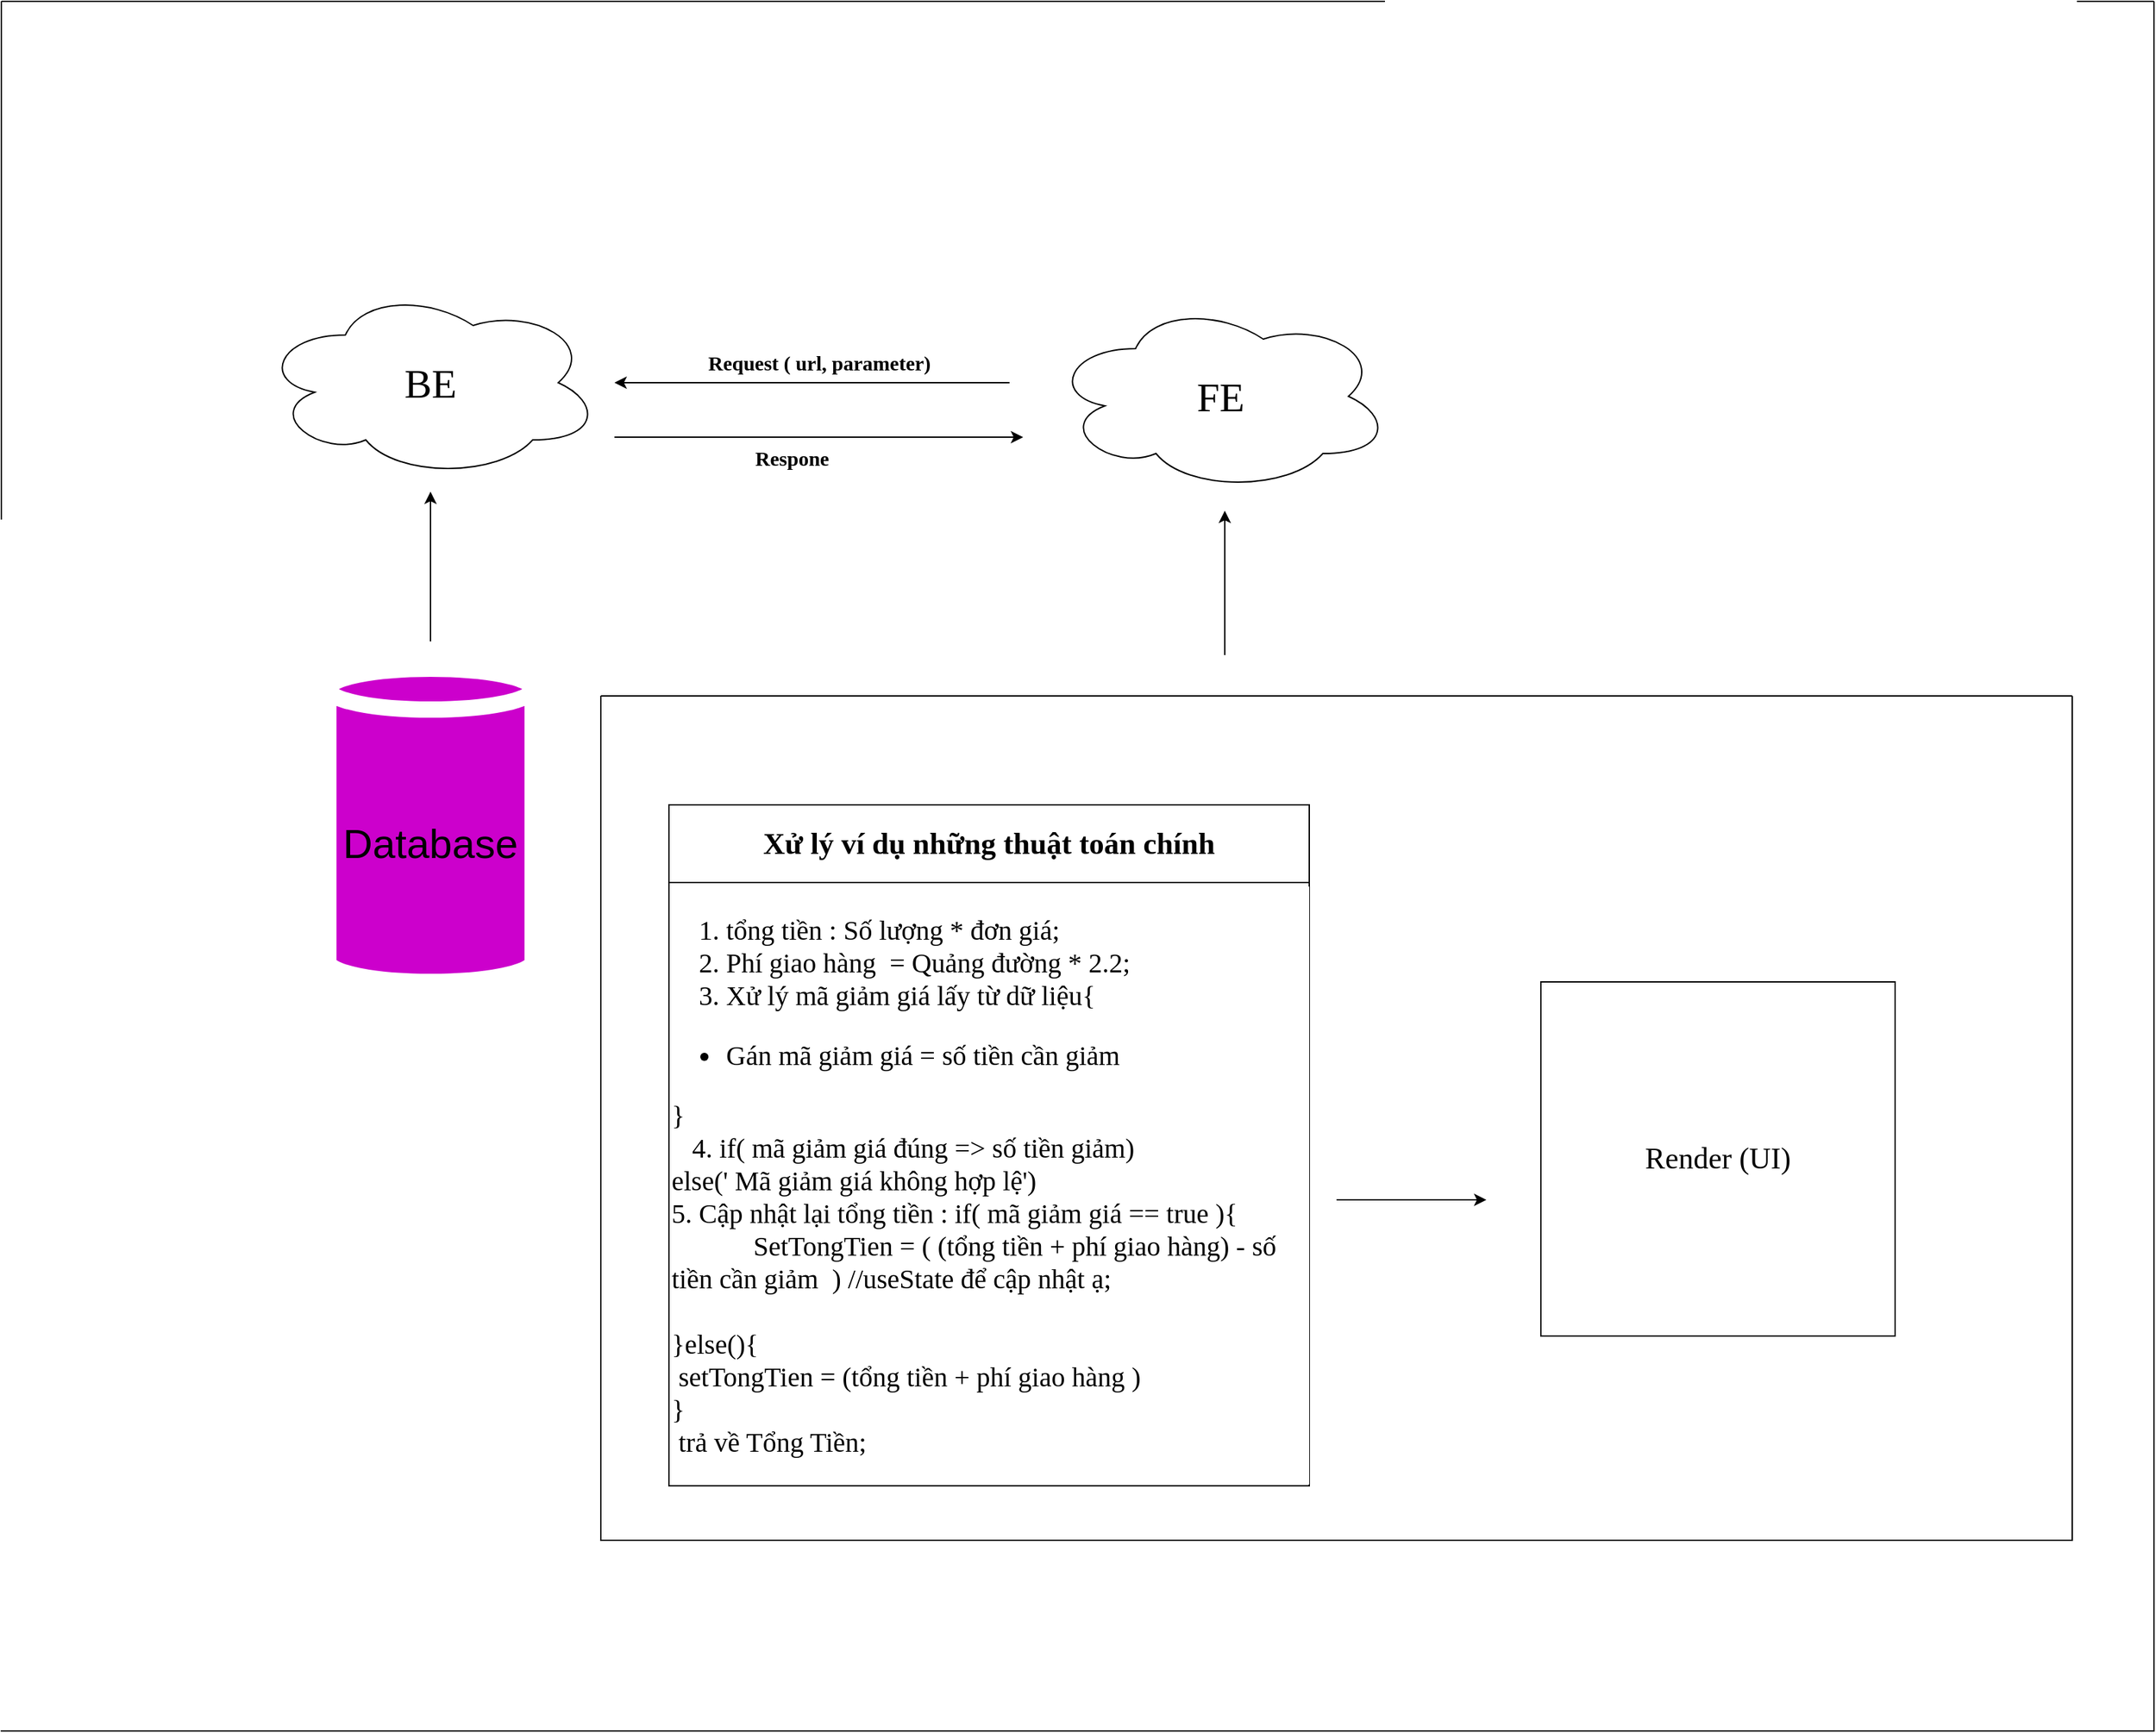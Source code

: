 <mxfile version="20.3.6" type="github">
  <diagram id="7zGOvlO_Lh0yQemsiawO" name="Trang-1">
    <mxGraphModel dx="3910" dy="2340" grid="1" gridSize="10" guides="1" tooltips="1" connect="1" arrows="1" fold="1" page="1" pageScale="1" pageWidth="1654" pageHeight="2336" math="0" shadow="0">
      <root>
        <mxCell id="0" />
        <mxCell id="1" parent="0" />
        <mxCell id="ZPOjNXaPJvj47odMB5dd-1" value="" style="swimlane;startSize=0;gradientColor=default;fillColor=none;fontColor=default;labelBorderColor=none;" vertex="1" parent="1">
          <mxGeometry x="830" y="600" width="1580" height="1270" as="geometry" />
        </mxCell>
        <mxCell id="ZPOjNXaPJvj47odMB5dd-7" value="&lt;font style=&quot;font-size: 30px;&quot;&gt;Database&lt;/font&gt;" style="shape=cylinder3;whiteSpace=wrap;html=1;boundedLbl=1;backgroundOutline=1;size=15;labelBackgroundColor=none;strokeColor=#FFFFFF;strokeWidth=12;fontSize=20;fillColor=#CC00CC;" vertex="1" parent="ZPOjNXaPJvj47odMB5dd-1">
          <mxGeometry x="240" y="490" width="150" height="230" as="geometry" />
        </mxCell>
        <mxCell id="ZPOjNXaPJvj47odMB5dd-8" value="" style="endArrow=classic;html=1;rounded=0;fontSize=30;fontColor=default;verticalAlign=top;" edge="1" parent="ZPOjNXaPJvj47odMB5dd-1">
          <mxGeometry width="50" height="50" relative="1" as="geometry">
            <mxPoint x="315" y="470" as="sourcePoint" />
            <mxPoint x="315" y="360" as="targetPoint" />
          </mxGeometry>
        </mxCell>
        <mxCell id="ZPOjNXaPJvj47odMB5dd-9" value="" style="swimlane;startSize=0;labelBackgroundColor=none;strokeColor=default;strokeWidth=1;fontSize=30;fontColor=default;fillColor=#CC00CC;gradientColor=default;" vertex="1" parent="ZPOjNXaPJvj47odMB5dd-1">
          <mxGeometry x="440" y="510" width="1080" height="620" as="geometry" />
        </mxCell>
        <mxCell id="ZPOjNXaPJvj47odMB5dd-19" value="" style="shape=table;startSize=0;container=1;collapsible=0;childLayout=tableLayout;labelBackgroundColor=default;labelBorderColor=none;strokeColor=default;strokeWidth=1;fontFamily=Times New Roman;fontSize=15;fontColor=default;fillColor=none;gradientColor=default;" vertex="1" parent="ZPOjNXaPJvj47odMB5dd-9">
          <mxGeometry x="50" y="80" width="470" height="500" as="geometry" />
        </mxCell>
        <mxCell id="ZPOjNXaPJvj47odMB5dd-20" value="" style="shape=tableRow;horizontal=0;startSize=0;swimlaneHead=0;swimlaneBody=0;top=0;left=0;bottom=0;right=0;collapsible=0;dropTarget=0;fillColor=none;points=[[0,0.5],[1,0.5]];portConstraint=eastwest;labelBackgroundColor=default;labelBorderColor=none;strokeColor=default;strokeWidth=1;fontFamily=Times New Roman;fontSize=15;fontColor=default;" vertex="1" parent="ZPOjNXaPJvj47odMB5dd-19">
          <mxGeometry width="470" height="57" as="geometry" />
        </mxCell>
        <mxCell id="ZPOjNXaPJvj47odMB5dd-21" value="&lt;b&gt;&lt;font style=&quot;font-size: 22px;&quot;&gt;Xử lý ví dụ những thuật toán chính&lt;/font&gt;&lt;/b&gt;" style="shape=partialRectangle;html=1;whiteSpace=wrap;connectable=0;overflow=hidden;fillColor=none;top=0;left=0;bottom=0;right=0;pointerEvents=1;labelBackgroundColor=default;labelBorderColor=none;strokeColor=default;strokeWidth=1;fontFamily=Times New Roman;fontSize=15;fontColor=default;" vertex="1" parent="ZPOjNXaPJvj47odMB5dd-20">
          <mxGeometry width="470" height="57" as="geometry">
            <mxRectangle width="470" height="57" as="alternateBounds" />
          </mxGeometry>
        </mxCell>
        <mxCell id="ZPOjNXaPJvj47odMB5dd-22" value="" style="shape=tableRow;horizontal=0;startSize=0;swimlaneHead=0;swimlaneBody=0;top=0;left=0;bottom=0;right=0;collapsible=0;dropTarget=0;fillColor=none;points=[[0,0.5],[1,0.5]];portConstraint=eastwest;labelBackgroundColor=default;labelBorderColor=none;strokeColor=default;strokeWidth=1;fontFamily=Times New Roman;fontSize=15;fontColor=default;" vertex="1" parent="ZPOjNXaPJvj47odMB5dd-19">
          <mxGeometry y="57" width="470" height="443" as="geometry" />
        </mxCell>
        <mxCell id="ZPOjNXaPJvj47odMB5dd-23" value="&lt;ol style=&quot;font-size: 20px;&quot;&gt;&lt;li style=&quot;font-size: 20px;&quot;&gt;tổng tiền : Số lượng * đơn giá;&lt;/li&gt;&lt;li style=&quot;font-size: 20px;&quot;&gt;Phí giao hàng&amp;nbsp; = Quảng đường * 2.2;&lt;/li&gt;&lt;li style=&quot;font-size: 20px;&quot;&gt;Xử lý mã giảm giá lấy từ dữ liệu{&lt;/li&gt;&lt;/ol&gt;&lt;ul&gt;&lt;li&gt;Gán mã giảm giá = số tiền cần giảm&amp;nbsp;&lt;/li&gt;&lt;/ul&gt;}&amp;nbsp; &amp;nbsp;&amp;nbsp;&lt;span style=&quot;&quot;&gt;	&lt;br&gt;&lt;/span&gt;&amp;nbsp; &amp;nbsp;4. if( mã giảm giá đúng =&amp;gt; số tiền giảm)&amp;nbsp;&lt;br&gt;&lt;span style=&quot;&quot;&gt;&lt;span style=&quot;&quot;&gt;	&lt;/span&gt;else(&#39; Mã giảm giá không hợp lệ&#39;)&lt;br&gt;   5. Cập nhật lại tổng tiền : if( mã giảm giá == true ){&lt;br&gt;&lt;span style=&quot;white-space: pre;&quot;&gt;	&lt;/span&gt;&lt;span style=&quot;&quot;&gt;&amp;nbsp; &amp;nbsp; &amp;nbsp; &amp;nbsp; &amp;nbsp;&amp;nbsp;&lt;span style=&quot;white-space: pre;&quot;&gt;	&lt;/span&gt;&lt;/span&gt;&lt;/span&gt;&lt;span style=&quot;&quot;&gt;SetTongTien = ( (tổng tiền + phí giao hàng) - số tiền cần giảm&amp;nbsp; ) //useState để cập nhật ạ;&lt;br&gt;&lt;/span&gt;&lt;span style=&quot;&quot;&gt;&lt;br&gt;}else(){&lt;br&gt;&lt;span style=&quot;white-space: pre;&quot;&gt;	&lt;/span&gt;setTongTien = (tổng tiền + phí giao hàng )&lt;br&gt;}&lt;br&gt;&lt;span style=&quot;white-space: pre;&quot;&gt;	&lt;/span&gt;trả về Tổng Tiền;&lt;br&gt;&lt;br&gt;&lt;span style=&quot;&quot;&gt;&lt;/span&gt;&lt;span style=&quot;&quot;&gt;&lt;/span&gt;&lt;/span&gt;" style="shape=partialRectangle;html=1;whiteSpace=wrap;connectable=0;overflow=hidden;fillColor=none;top=0;left=0;bottom=0;right=0;pointerEvents=1;labelBackgroundColor=default;labelBorderColor=none;strokeColor=default;strokeWidth=1;fontFamily=Times New Roman;fontSize=20;fontColor=default;align=left;fontStyle=0" vertex="1" parent="ZPOjNXaPJvj47odMB5dd-22">
          <mxGeometry width="470" height="443" as="geometry">
            <mxRectangle width="470" height="443" as="alternateBounds" />
          </mxGeometry>
        </mxCell>
        <mxCell id="ZPOjNXaPJvj47odMB5dd-24" value="" style="endArrow=classic;html=1;rounded=0;fontFamily=Times New Roman;fontSize=22;fontColor=default;" edge="1" parent="ZPOjNXaPJvj47odMB5dd-9">
          <mxGeometry width="50" height="50" relative="1" as="geometry">
            <mxPoint x="540" y="370" as="sourcePoint" />
            <mxPoint x="650" y="370" as="targetPoint" />
          </mxGeometry>
        </mxCell>
        <mxCell id="ZPOjNXaPJvj47odMB5dd-25" value="Render (UI)" style="whiteSpace=wrap;html=1;aspect=fixed;labelBackgroundColor=default;labelBorderColor=none;strokeColor=default;strokeWidth=1;fontFamily=Times New Roman;fontSize=22;fontColor=default;fillColor=none;gradientColor=default;" vertex="1" parent="ZPOjNXaPJvj47odMB5dd-9">
          <mxGeometry x="690" y="210" width="260" height="260" as="geometry" />
        </mxCell>
        <mxCell id="ZPOjNXaPJvj47odMB5dd-11" value="&lt;font face=&quot;Times New Roman&quot;&gt;BE&lt;/font&gt;" style="ellipse;shape=cloud;whiteSpace=wrap;html=1;labelBackgroundColor=default;labelBorderColor=none;strokeColor=default;strokeWidth=1;fontSize=30;fontColor=default;fillColor=none;gradientColor=default;" vertex="1" parent="ZPOjNXaPJvj47odMB5dd-1">
          <mxGeometry x="190" y="210" width="250" height="140" as="geometry" />
        </mxCell>
        <mxCell id="ZPOjNXaPJvj47odMB5dd-12" value="&lt;font face=&quot;Times New Roman&quot;&gt;FE&lt;/font&gt;" style="ellipse;shape=cloud;whiteSpace=wrap;html=1;labelBackgroundColor=default;labelBorderColor=none;strokeColor=default;strokeWidth=1;fontSize=30;fontColor=default;fillColor=none;gradientColor=default;" vertex="1" parent="ZPOjNXaPJvj47odMB5dd-1">
          <mxGeometry x="770" y="220" width="250" height="140" as="geometry" />
        </mxCell>
        <mxCell id="ZPOjNXaPJvj47odMB5dd-13" value="" style="endArrow=classic;html=1;rounded=0;fontFamily=Times New Roman;fontSize=30;fontColor=default;" edge="1" parent="ZPOjNXaPJvj47odMB5dd-1">
          <mxGeometry width="50" height="50" relative="1" as="geometry">
            <mxPoint x="898" y="480" as="sourcePoint" />
            <mxPoint x="898" y="374" as="targetPoint" />
          </mxGeometry>
        </mxCell>
        <mxCell id="ZPOjNXaPJvj47odMB5dd-14" value="" style="endArrow=classic;html=1;rounded=0;fontFamily=Times New Roman;fontSize=30;fontColor=default;" edge="1" parent="ZPOjNXaPJvj47odMB5dd-1">
          <mxGeometry width="50" height="50" relative="1" as="geometry">
            <mxPoint x="450" y="320" as="sourcePoint" />
            <mxPoint x="750" y="320" as="targetPoint" />
          </mxGeometry>
        </mxCell>
        <mxCell id="ZPOjNXaPJvj47odMB5dd-15" value="" style="endArrow=classic;html=1;rounded=0;fontFamily=Times New Roman;fontSize=30;fontColor=default;" edge="1" parent="ZPOjNXaPJvj47odMB5dd-1">
          <mxGeometry width="50" height="50" relative="1" as="geometry">
            <mxPoint x="740" y="280" as="sourcePoint" />
            <mxPoint x="450" y="280" as="targetPoint" />
          </mxGeometry>
        </mxCell>
        <mxCell id="ZPOjNXaPJvj47odMB5dd-16" value="Request ( url, parameter)" style="text;html=1;resizable=0;autosize=1;align=center;verticalAlign=middle;points=[];fillColor=none;strokeColor=none;rounded=0;labelBackgroundColor=default;labelBorderColor=none;strokeWidth=1;fontFamily=Times New Roman;fontSize=15;fontColor=default;fontStyle=1" vertex="1" parent="ZPOjNXaPJvj47odMB5dd-1">
          <mxGeometry x="505" y="250" width="190" height="30" as="geometry" />
        </mxCell>
        <mxCell id="ZPOjNXaPJvj47odMB5dd-17" value="Respone" style="text;html=1;resizable=0;autosize=1;align=center;verticalAlign=middle;points=[];fillColor=none;strokeColor=none;rounded=0;labelBackgroundColor=default;labelBorderColor=none;strokeWidth=1;fontFamily=Times New Roman;fontSize=15;fontColor=default;rotation=0;fontStyle=1" vertex="1" parent="ZPOjNXaPJvj47odMB5dd-1">
          <mxGeometry x="540" y="320" width="80" height="30" as="geometry" />
        </mxCell>
      </root>
    </mxGraphModel>
  </diagram>
</mxfile>

